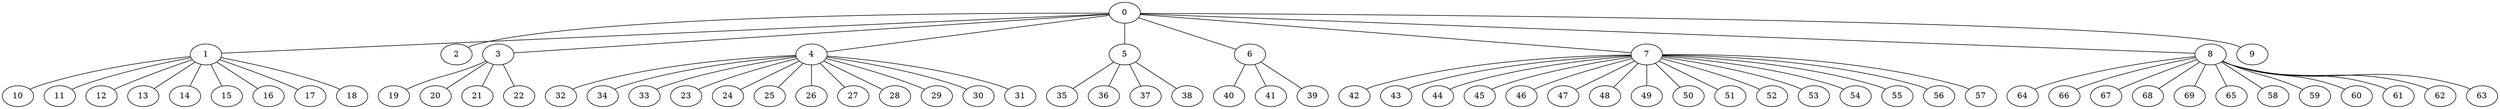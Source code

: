 
graph graphname {
    0 -- 1
0 -- 2
0 -- 3
0 -- 4
0 -- 5
0 -- 6
0 -- 7
0 -- 8
0 -- 9
1 -- 10
1 -- 11
1 -- 12
1 -- 13
1 -- 14
1 -- 15
1 -- 16
1 -- 17
1 -- 18
3 -- 19
3 -- 20
3 -- 21
3 -- 22
4 -- 32
4 -- 34
4 -- 33
4 -- 23
4 -- 24
4 -- 25
4 -- 26
4 -- 27
4 -- 28
4 -- 29
4 -- 30
4 -- 31
5 -- 35
5 -- 36
5 -- 37
5 -- 38
6 -- 40
6 -- 41
6 -- 39
7 -- 42
7 -- 43
7 -- 44
7 -- 45
7 -- 46
7 -- 47
7 -- 48
7 -- 49
7 -- 50
7 -- 51
7 -- 52
7 -- 53
7 -- 54
7 -- 55
7 -- 56
7 -- 57
8 -- 64
8 -- 66
8 -- 67
8 -- 68
8 -- 69
8 -- 65
8 -- 58
8 -- 59
8 -- 60
8 -- 61
8 -- 62
8 -- 63

}
